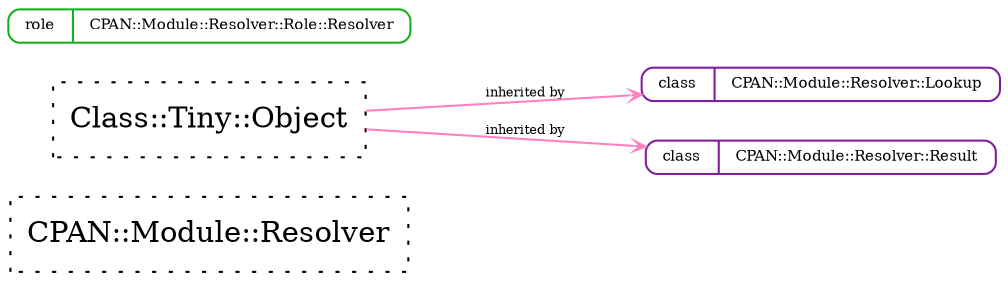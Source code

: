 strict digraph Perl {
	graph [compound=1, concentrate=1, overlap=false, rankdir=LR, ranksep=1, smoothing=triangle, splines=spline];
	node [label="\N", shape=record, style=dotted];
	edge [minlen=1];
	"CPAN::Module::Resolver" [label="<port1> CPAN::Module::Resolver"];
	"CPAN::Module::Resolver::Lookup" [label="{{<port1> class}|<port2> CPAN::Module::Resolver::Lookup}", shape=Mrecord, style=solid, color="#7e1e9c", fontsize=7, height="0.1"];
	"CPAN::Module::Resolver::Result" [label="{{<port1> class}|<port2> CPAN::Module::Resolver::Result}", shape=Mrecord, style=solid, color="#7e1e9c", fontsize=7, height="0.1"];
	"CPAN::Module::Resolver::Role::Resolver" [label="{{<port1> role}|<port2> CPAN::Module::Resolver::Role::Resolver}", shape=Mrecord, style=solid, color="#15b01a", fontsize=7, height="0.1"];
	"Class::Tiny::Object" [label="<port1> Class::Tiny::Object"];
	"Class::Tiny::Object" -> "CPAN::Module::Resolver::Lookup" [arrowhead=open, arrowsize="0.5", color="#ff81c0", dir=forward, fontsize=6, headclip=1, label="inherited by", samehead=head, tailclip=1, weight=10];
	"Class::Tiny::Object" -> "CPAN::Module::Resolver::Result" [arrowhead=open, arrowsize="0.5", color="#ff81c0", dir=forward, fontsize=6, headclip=1, label="inherited by", samehead=head, tailclip=1, weight=10];
}
